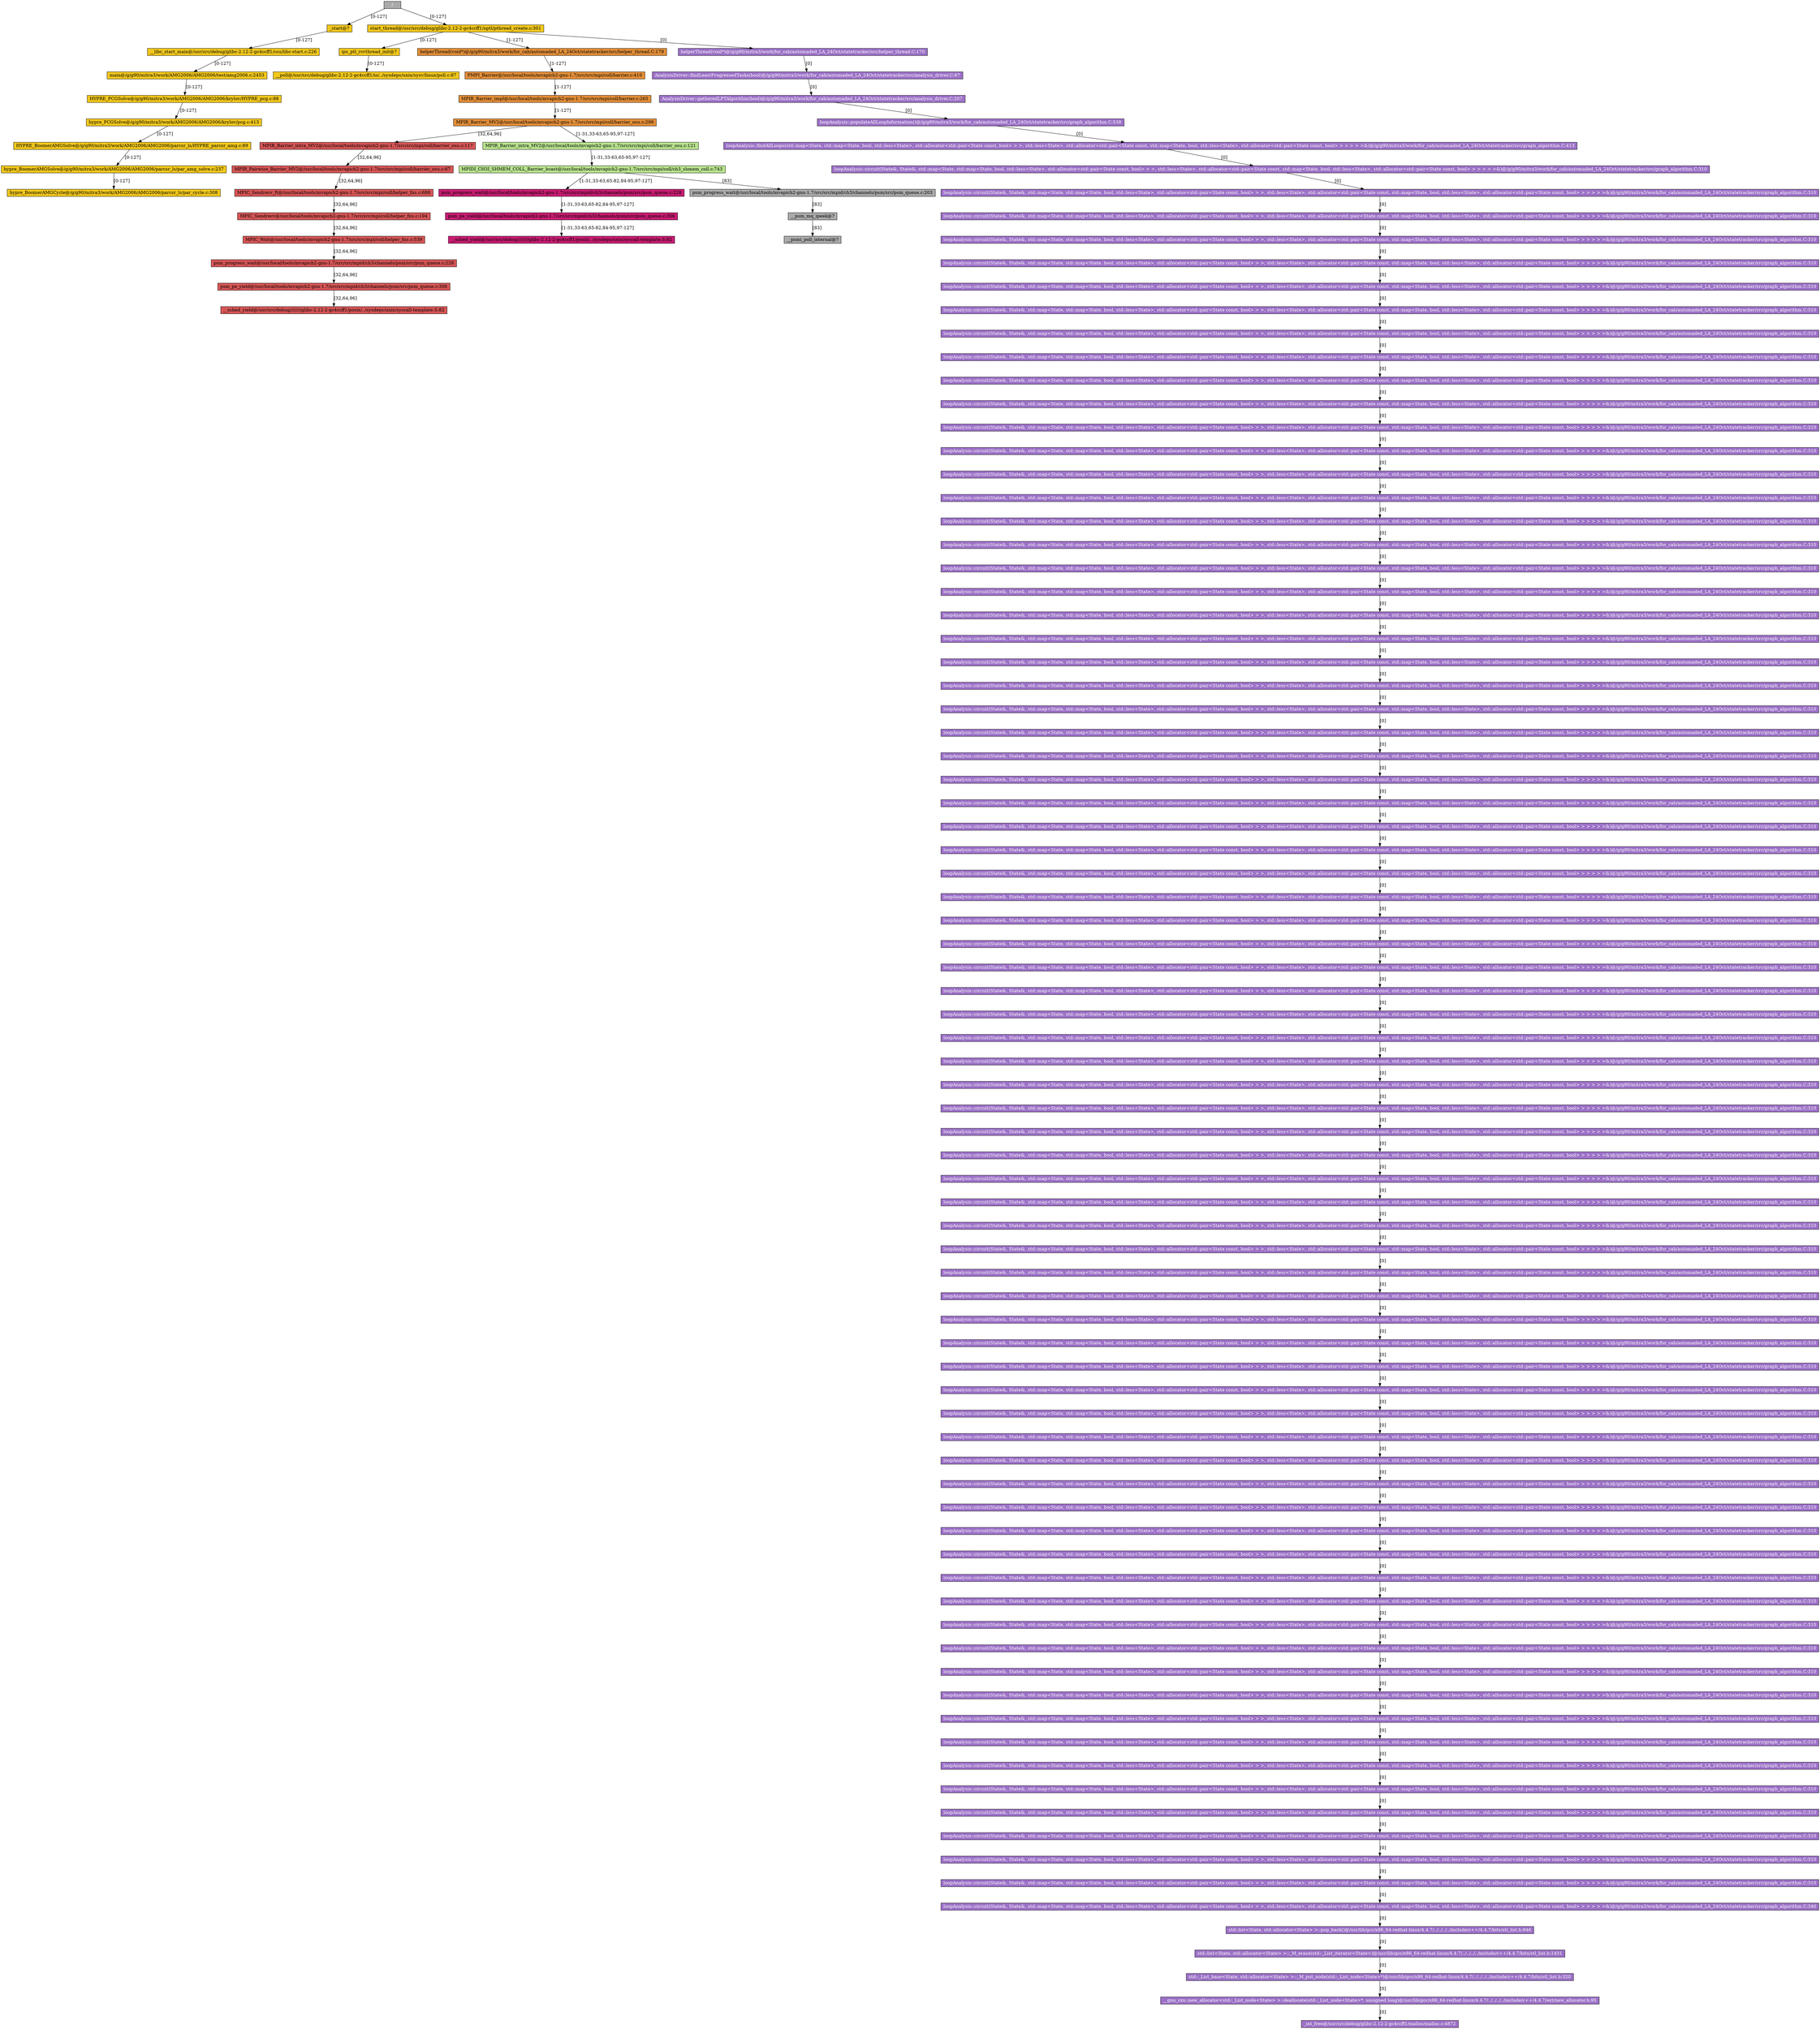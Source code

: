 digraph G {
	node [shape=record,style=filled,labeljust=c,height=0.2];
	0 [pos="0,0", label="/", fillcolor="#AAAAAA",fontcolor="#FFFFFF"];
	-2130208477 [pos="0,0", label="HYPRE_BoomerAMGSolve@/g/g90/mitra3/work/AMG2006/AMG2006/parcsr_ls/HYPRE_parcsr_amg.c:89", fillcolor="#f1c71c",fontcolor="#000000"];
	-1965302397 [pos="0,0", label="hypre_PCGSolve@/g/g90/mitra3/work/AMG2006/AMG2006/krylov/pcg.c:413", fillcolor="#f1c71c",fontcolor="#000000"];
	-1652842475 [pos="0,0", label="hypre_BoomerAMGSolve@/g/g90/mitra3/work/AMG2006/AMG2006/parcsr_ls/par_amg_solve.c:237", fillcolor="#f1c71c",fontcolor="#000000"];
	-1612586769 [pos="0,0", label="MPIR_Barrier_MV2@/usr/local/tools/mvapich2-gnu-1.7/src/src/mpi/coll/barrier_osu.c:299", fillcolor="#e38e38",fontcolor="#000000"];
	-1387966773 [pos="0,0", label="psm_pe_yield@/usr/local/tools/mvapich2-gnu-1.7/src/src/mpid/ch3/channels/psm/src/psm_queue.c:306", fillcolor="#d55555",fontcolor="#000000"];
	-1156812447 [pos="0,0", label="__poll@/usr/src/debug/glibc-2.12-2-gc4ccff1/io/../sysdeps/unix/sysv/linux/poll.c:87", fillcolor="#f1c71c",fontcolor="#000000"];
	-1142967791 [pos="0,0", label="psm_pe_yield@/usr/local/tools/mvapich2-gnu-1.7/src/src/mpid/ch3/channels/psm/src/psm_queue.c:306", fillcolor="#c71c71",fontcolor="#000000"];
	-1122554196 [pos="0,0", label="hypre_BoomerAMGCycle@/g/g90/mitra3/work/AMG2006/AMG2006/parcsr_ls/par_cycle.c:308", fillcolor="#f1c71c",fontcolor="#000000"];
	-915687466 [pos="0,0", label="MPIC_Sendrecv@/usr/local/tools/mvapich2-gnu-1.7/src/src/mpi/coll/helper_fns.c:194", fillcolor="#d55555",fontcolor="#000000"];
	-831337920 [pos="0,0", label="main@/g/g90/mitra3/work/AMG2006/AMG2006/test/amg2006.c:2453", fillcolor="#f1c71c",fontcolor="#000000"];
	-631113968 [pos="0,0", label="__sched_yield@/usr/src/debug////////glibc-2.12-2-gc4ccff1/posix/../sysdeps/unix/syscall-template.S:82", fillcolor="#c71c71",fontcolor="#000000"];
	-488561881 [pos="0,0", label="__libc_start_main@/usr/src/debug/glibc-2.12-2-gc4ccff1/csu/libc-start.c:226", fillcolor="#f1c71c",fontcolor="#000000"];
	-155612578 [pos="0,0", label="MPIR_Barrier_intra_MV2@/usr/local/tools/mvapich2-gnu-1.7/src/src/mpi/coll/barrier_osu.c:117", fillcolor="#d55555",fontcolor="#000000"];
	-155546985 [pos="0,0", label="MPIR_Barrier_intra_MV2@/usr/local/tools/mvapich2-gnu-1.7/src/src/mpi/coll/barrier_osu.c:121", fillcolor="#b8e38e",fontcolor="#000000"];
	324005713 [pos="0,0", label="HYPRE_PCGSolve@/g/g90/mitra3/work/AMG2006/AMG2006/krylov/HYPRE_pcg.c:88", fillcolor="#f1c71c",fontcolor="#000000"];
	363549059 [pos="0,0", label="ips_ptl_rcvthread_init@?", fillcolor="#f1c71c",fontcolor="#000000"];
	597060504 [pos="0,0", label="MPIR_Barrier_impl@/usr/local/tools/mvapich2-gnu-1.7/src/src/mpi/coll/barrier.c:265", fillcolor="#e38e38",fontcolor="#000000"];
	681317052 [pos="0,0", label="MPIC_Sendrecv_ft@/usr/local/tools/mvapich2-gnu-1.7/src/src/mpi/coll/helper_fns.c:688", fillcolor="#d55555",fontcolor="#000000"];
	785688497 [pos="0,0", label="PMPI_Barrier@/usr/local/tools/mvapich2-gnu-1.7/src/src/mpi/coll/barrier.c:410", fillcolor="#e38e38",fontcolor="#000000"];
	1155500409 [pos="0,0", label="psm_progress_wait@/usr/local/tools/mvapich2-gnu-1.7/src/src/mpid/ch3/channels/psm/src/psm_queue.c:228", fillcolor="#d55555",fontcolor="#000000"];
	1385856191 [pos="0,0", label="psm_progress_wait@/usr/local/tools/mvapich2-gnu-1.7/src/src/mpid/ch3/channels/psm/src/psm_queue.c:228", fillcolor="#c71c71",fontcolor="#000000"];
	1752937170 [pos="0,0", label="MPIC_Wait@/usr/local/tools/mvapich2-gnu-1.7/src/src/mpi/coll/helper_fns.c:539", fillcolor="#d55555",fontcolor="#000000"];
	1808888534 [pos="0,0", label="__sched_yield@/usr/src/debug////////glibc-2.12-2-gc4ccff1/posix/../sysdeps/unix/syscall-template.S:82", fillcolor="#d55555",fontcolor="#000000"];
	1928213826 [pos="0,0", label="_start@?", fillcolor="#f1c71c",fontcolor="#000000"];
	1963227148 [pos="0,0", label="MPIDI_CH3I_SHMEM_COLL_Barrier_bcast@/usr/local/tools/mvapich2-gnu-1.7/src/src/mpi/coll/ch3_shmem_coll.c:743", fillcolor="#b8e38e",fontcolor="#000000"];
	2026216229 [pos="0,0", label="helperThread(void*)@/g/g90/mitra3/work/for_cab/automaded_LA_24Oct/statetracker/src/helper_thread.C:179", fillcolor="#e38e38",fontcolor="#000000"];
	2037657306 [pos="0,0", label="start_thread@/usr/src/debug/glibc-2.12-2-gc4ccff1/nptl/pthread_create.c:301", fillcolor="#f1c71c",fontcolor="#000000"];
	2063387859 [pos="0,0", label="MPIR_Pairwise_Barrier_MV2@/usr/local/tools/mvapich2-gnu-1.7/src/src/mpi/coll/barrier_osu.c:67", fillcolor="#d55555",fontcolor="#000000"];
	-1447625095 [pos="0,0", label="__psm_mq_ipeek@?", fillcolor="#aaaaaa",fontcolor="#000000"];
	1385724988 [pos="0,0", label="psm_progress_wait@/usr/local/tools/mvapich2-gnu-1.7/src/src/mpid/ch3/channels/psm/src/psm_queue.c:203", fillcolor="#aaaaaa",fontcolor="#000000"];
	2066577909 [pos="0,0", label="__psmi_poll_internal@?", fillcolor="#aaaaaa",fontcolor="#000000"];
	-2139056067 [pos="0,0", label="loopAnalysis::circuit(State&, State&, std::map\<State, std::map\<State, bool, std::less\<State\>, std::allocator\<std::pair\<State const, bool\> \> \>, std::less\<State\>, std::allocator\<std::pair\<State const, std::map\<State, bool, std::less\<State\>, std::allocator\<std::pair\<State const, bool\> \> \> \> \> \>&)@/g/g90/mitra3/work/for_cab/automaded_LA_24Oct/statetracker/src/graph_algorithm.C:310", fillcolor="#9c71c7",fontcolor="#FFFFFF"];
	-2082331715 [pos="0,0", label="loopAnalysis::circuit(State&, State&, std::map\<State, std::map\<State, bool, std::less\<State\>, std::allocator\<std::pair\<State const, bool\> \> \>, std::less\<State\>, std::allocator\<std::pair\<State const, std::map\<State, bool, std::less\<State\>, std::allocator\<std::pair\<State const, bool\> \> \> \> \> \>&)@/g/g90/mitra3/work/for_cab/automaded_LA_24Oct/statetracker/src/graph_algorithm.C:310", fillcolor="#9c71c7",fontcolor="#FFFFFF"];
	-2017853891 [pos="0,0", label="loopAnalysis::circuit(State&, State&, std::map\<State, std::map\<State, bool, std::less\<State\>, std::allocator\<std::pair\<State const, bool\> \> \>, std::less\<State\>, std::allocator\<std::pair\<State const, std::map\<State, bool, std::less\<State\>, std::allocator\<std::pair\<State const, bool\> \> \> \> \> \>&)@/g/g90/mitra3/work/for_cab/automaded_LA_24Oct/statetracker/src/graph_algorithm.C:310", fillcolor="#9c71c7",fontcolor="#FFFFFF"];
	-1956166083 [pos="0,0", label="loopAnalysis::circuit(State&, State&, std::map\<State, std::map\<State, bool, std::less\<State\>, std::allocator\<std::pair\<State const, bool\> \> \>, std::less\<State\>, std::allocator\<std::pair\<State const, std::map\<State, bool, std::less\<State\>, std::allocator\<std::pair\<State const, bool\> \> \> \> \> \>&)@/g/g90/mitra3/work/for_cab/automaded_LA_24Oct/statetracker/src/graph_algorithm.C:310", fillcolor="#9c71c7",fontcolor="#FFFFFF"];
	-1955038915 [pos="0,0", label="loopAnalysis::circuit(State&, State&, std::map\<State, std::map\<State, bool, std::less\<State\>, std::allocator\<std::pair\<State const, bool\> \> \>, std::less\<State\>, std::allocator\<std::pair\<State const, std::map\<State, bool, std::less\<State\>, std::allocator\<std::pair\<State const, bool\> \> \> \> \> \>&)@/g/g90/mitra3/work/for_cab/automaded_LA_24Oct/statetracker/src/graph_algorithm.C:310", fillcolor="#9c71c7",fontcolor="#FFFFFF"];
	-1868854633 [pos="0,0", label="loopAnalysis::circuit(State&, State&, std::map\<State, std::map\<State, bool, std::less\<State\>, std::allocator\<std::pair\<State const, bool\> \> \>, std::less\<State\>, std::allocator\<std::pair\<State const, std::map\<State, bool, std::less\<State\>, std::allocator\<std::pair\<State const, bool\> \> \> \> \> \>&)@/g/g90/mitra3/work/for_cab/automaded_LA_24Oct/statetracker/src/graph_algorithm.C:310", fillcolor="#9c71c7",fontcolor="#FFFFFF"];
	-1828139753 [pos="0,0", label="loopAnalysis::circuit(State&, State&, std::map\<State, std::map\<State, bool, std::less\<State\>, std::allocator\<std::pair\<State const, bool\> \> \>, std::less\<State\>, std::allocator\<std::pair\<State const, std::map\<State, bool, std::less\<State\>, std::allocator\<std::pair\<State const, bool\> \> \> \> \> \>&)@/g/g90/mitra3/work/for_cab/automaded_LA_24Oct/statetracker/src/graph_algorithm.C:310", fillcolor="#9c71c7",fontcolor="#FFFFFF"];
	-1765619779 [pos="0,0", label="loopAnalysis::circuit(State&, State&, std::map\<State, std::map\<State, bool, std::less\<State\>, std::allocator\<std::pair\<State const, bool\> \> \>, std::less\<State\>, std::allocator\<std::pair\<State const, std::map\<State, bool, std::less\<State\>, std::allocator\<std::pair\<State const, bool\> \> \> \> \> \>&)@/g/g90/mitra3/work/for_cab/automaded_LA_24Oct/statetracker/src/graph_algorithm.C:310", fillcolor="#9c71c7",fontcolor="#FFFFFF"];
	-1614212291 [pos="0,0", label="loopAnalysis::circuit(State&, State&, std::map\<State, std::map\<State, bool, std::less\<State\>, std::allocator\<std::pair\<State const, bool\> \> \>, std::less\<State\>, std::allocator\<std::pair\<State const, std::map\<State, bool, std::less\<State\>, std::allocator\<std::pair\<State const, bool\> \> \> \> \> \>&)@/g/g90/mitra3/work/for_cab/automaded_LA_24Oct/statetracker/src/graph_algorithm.C:310", fillcolor="#9c71c7",fontcolor="#FFFFFF"];
	-1585678915 [pos="0,0", label="loopAnalysis::circuit(State&, State&, std::map\<State, std::map\<State, bool, std::less\<State\>, std::allocator\<std::pair\<State const, bool\> \> \>, std::less\<State\>, std::allocator\<std::pair\<State const, std::map\<State, bool, std::less\<State\>, std::allocator\<std::pair\<State const, bool\> \> \> \> \> \>&)@/g/g90/mitra3/work/for_cab/automaded_LA_24Oct/statetracker/src/graph_algorithm.C:310", fillcolor="#9c71c7",fontcolor="#FFFFFF"];
	-1570953027 [pos="0,0", label="loopAnalysis::circuit(State&, State&, std::map\<State, std::map\<State, bool, std::less\<State\>, std::allocator\<std::pair\<State const, bool\> \> \>, std::less\<State\>, std::allocator\<std::pair\<State const, std::map\<State, bool, std::less\<State\>, std::allocator\<std::pair\<State const, bool\> \> \> \> \> \>&)@/g/g90/mitra3/work/for_cab/automaded_LA_24Oct/statetracker/src/graph_algorithm.C:310", fillcolor="#9c71c7",fontcolor="#FFFFFF"];
	-1556589048 [pos="0,0", label="std::list\<State, std::allocator\<State\> \>::_M_erase(std::_List_iterator\<State\>)@/usr/lib/gcc/x86_64-redhat-linux/4.4.7/../../../../include/c++/4.4.7/bits/stl_list.h:1431", fillcolor="#9c71c7",fontcolor="#FFFFFF"];
	-1518058857 [pos="0,0", label="loopAnalysis::circuit(State&, State&, std::map\<State, std::map\<State, bool, std::less\<State\>, std::allocator\<std::pair\<State const, bool\> \> \>, std::less\<State\>, std::allocator\<std::pair\<State const, std::map\<State, bool, std::less\<State\>, std::allocator\<std::pair\<State const, bool\> \> \> \> \> \>&)@/g/g90/mitra3/work/for_cab/automaded_LA_24Oct/statetracker/src/graph_algorithm.C:310", fillcolor="#9c71c7",fontcolor="#FFFFFF"];
	-1429843281 [pos="0,0", label="std::_List_base\<State, std::allocator\<State\> \>::_M_put_node(std::_List_node\<State\>*)@/usr/lib/gcc/x86_64-redhat-linux/4.4.7/../../../../include/c++/4.4.7/bits/stl_list.h:320", fillcolor="#9c71c7",fontcolor="#FFFFFF"];
	-1347321923 [pos="0,0", label="loopAnalysis::circuit(State&, State&, std::map\<State, std::map\<State, bool, std::less\<State\>, std::allocator\<std::pair\<State const, bool\> \> \>, std::less\<State\>, std::allocator\<std::pair\<State const, std::map\<State, bool, std::less\<State\>, std::allocator\<std::pair\<State const, bool\> \> \> \> \> \>&)@/g/g90/mitra3/work/for_cab/automaded_LA_24Oct/statetracker/src/graph_algorithm.C:310", fillcolor="#9c71c7",fontcolor="#FFFFFF"];
	-1338085571 [pos="0,0", label="loopAnalysis::circuit(State&, State&, std::map\<State, std::map\<State, bool, std::less\<State\>, std::allocator\<std::pair\<State const, bool\> \> \>, std::less\<State\>, std::allocator\<std::pair\<State const, std::map\<State, bool, std::less\<State\>, std::allocator\<std::pair\<State const, bool\> \> \> \> \> \>&)@/g/g90/mitra3/work/for_cab/automaded_LA_24Oct/statetracker/src/graph_algorithm.C:310", fillcolor="#9c71c7",fontcolor="#FFFFFF"];
	-1263468064 [pos="0,0", label="_int_free@/usr/src/debug/glibc-2.12-2-gc4ccff1/malloc/malloc.c:4872", fillcolor="#9c71c7",fontcolor="#FFFFFF"];
	-1257804265 [pos="0,0", label="loopAnalysis::circuit(State&, State&, std::map\<State, std::map\<State, bool, std::less\<State\>, std::allocator\<std::pair\<State const, bool\> \> \>, std::less\<State\>, std::allocator\<std::pair\<State const, std::map\<State, bool, std::less\<State\>, std::allocator\<std::pair\<State const, bool\> \> \> \> \> \>&)@/g/g90/mitra3/work/for_cab/automaded_LA_24Oct/statetracker/src/graph_algorithm.C:310", fillcolor="#9c71c7",fontcolor="#FFFFFF"];
	-1254545603 [pos="0,0", label="loopAnalysis::circuit(State&, State&, std::map\<State, std::map\<State, bool, std::less\<State\>, std::allocator\<std::pair\<State const, bool\> \> \>, std::less\<State\>, std::allocator\<std::pair\<State const, std::map\<State, bool, std::less\<State\>, std::allocator\<std::pair\<State const, bool\> \> \> \> \> \>&)@/g/g90/mitra3/work/for_cab/automaded_LA_24Oct/statetracker/src/graph_algorithm.C:310", fillcolor="#9c71c7",fontcolor="#FFFFFF"];
	-1242312259 [pos="0,0", label="loopAnalysis::circuit(State&, State&, std::map\<State, std::map\<State, bool, std::less\<State\>, std::allocator\<std::pair\<State const, bool\> \> \>, std::less\<State\>, std::allocator\<std::pair\<State const, std::map\<State, bool, std::less\<State\>, std::allocator\<std::pair\<State const, bool\> \> \> \> \> \>&)@/g/g90/mitra3/work/for_cab/automaded_LA_24Oct/statetracker/src/graph_algorithm.C:310", fillcolor="#9c71c7",fontcolor="#FFFFFF"];
	-1068822761 [pos="0,0", label="loopAnalysis::circuit(State&, State&, std::map\<State, std::map\<State, bool, std::less\<State\>, std::allocator\<std::pair\<State const, bool\> \> \>, std::less\<State\>, std::allocator\<std::pair\<State const, std::map\<State, bool, std::less\<State\>, std::allocator\<std::pair\<State const, bool\> \> \> \> \> \>&)@/g/g90/mitra3/work/for_cab/automaded_LA_24Oct/statetracker/src/graph_algorithm.C:310", fillcolor="#9c71c7",fontcolor="#FFFFFF"];
	-1036369897 [pos="0,0", label="loopAnalysis::circuit(State&, State&, std::map\<State, std::map\<State, bool, std::less\<State\>, std::allocator\<std::pair\<State const, bool\> \> \>, std::less\<State\>, std::allocator\<std::pair\<State const, std::map\<State, bool, std::less\<State\>, std::allocator\<std::pair\<State const, bool\> \> \> \> \> \>&)@/g/g90/mitra3/work/for_cab/automaded_LA_24Oct/statetracker/src/graph_algorithm.C:310", fillcolor="#9c71c7",fontcolor="#FFFFFF"];
	-1017104451 [pos="0,0", label="loopAnalysis::circuit(State&, State&, std::map\<State, std::map\<State, bool, std::less\<State\>, std::allocator\<std::pair\<State const, bool\> \> \>, std::less\<State\>, std::allocator\<std::pair\<State const, std::map\<State, bool, std::less\<State\>, std::allocator\<std::pair\<State const, bool\> \> \> \> \> \>&)@/g/g90/mitra3/work/for_cab/automaded_LA_24Oct/statetracker/src/graph_algorithm.C:310", fillcolor="#9c71c7",fontcolor="#FFFFFF"];
	-944292803 [pos="0,0", label="loopAnalysis::circuit(State&, State&, std::map\<State, std::map\<State, bool, std::less\<State\>, std::allocator\<std::pair\<State const, bool\> \> \>, std::less\<State\>, std::allocator\<std::pair\<State const, std::map\<State, bool, std::less\<State\>, std::allocator\<std::pair\<State const, bool\> \> \> \> \> \>&)@/g/g90/mitra3/work/for_cab/automaded_LA_24Oct/statetracker/src/graph_algorithm.C:310", fillcolor="#9c71c7",fontcolor="#FFFFFF"];
	-860310761 [pos="0,0", label="loopAnalysis::circuit(State&, State&, std::map\<State, std::map\<State, bool, std::less\<State\>, std::allocator\<std::pair\<State const, bool\> \> \>, std::less\<State\>, std::allocator\<std::pair\<State const, std::map\<State, bool, std::less\<State\>, std::allocator\<std::pair\<State const, bool\> \> \> \> \> \>&)@/g/g90/mitra3/work/for_cab/automaded_LA_24Oct/statetracker/src/graph_algorithm.C:310", fillcolor="#9c71c7",fontcolor="#FFFFFF"];
	-824723305 [pos="0,0", label="loopAnalysis::circuit(State&, State&, std::map\<State, std::map\<State, bool, std::less\<State\>, std::allocator\<std::pair\<State const, bool\> \> \>, std::less\<State\>, std::allocator\<std::pair\<State const, std::map\<State, bool, std::less\<State\>, std::allocator\<std::pair\<State const, bool\> \> \> \> \> \>&)@/g/g90/mitra3/work/for_cab/automaded_LA_24Oct/statetracker/src/graph_algorithm.C:310", fillcolor="#9c71c7",fontcolor="#FFFFFF"];
	-686422121 [pos="0,0", label="loopAnalysis::circuit(State&, State&, std::map\<State, std::map\<State, bool, std::less\<State\>, std::allocator\<std::pair\<State const, bool\> \> \>, std::less\<State\>, std::allocator\<std::pair\<State const, std::map\<State, bool, std::less\<State\>, std::allocator\<std::pair\<State const, bool\> \> \> \> \> \>&)@/g/g90/mitra3/work/for_cab/automaded_LA_24Oct/statetracker/src/graph_algorithm.C:310", fillcolor="#9c71c7",fontcolor="#FFFFFF"];
	-659939651 [pos="0,0", label="loopAnalysis::circuit(State&, State&, std::map\<State, std::map\<State, bool, std::less\<State\>, std::allocator\<std::pair\<State const, bool\> \> \>, std::less\<State\>, std::allocator\<std::pair\<State const, std::map\<State, bool, std::less\<State\>, std::allocator\<std::pair\<State const, bool\> \> \> \> \> \>&)@/g/g90/mitra3/work/for_cab/automaded_LA_24Oct/statetracker/src/graph_algorithm.C:310", fillcolor="#9c71c7",fontcolor="#FFFFFF"];
	-634332227 [pos="0,0", label="loopAnalysis::circuit(State&, State&, std::map\<State, std::map\<State, bool, std::less\<State\>, std::allocator\<std::pair\<State const, bool\> \> \>, std::less\<State\>, std::allocator\<std::pair\<State const, std::map\<State, bool, std::less\<State\>, std::allocator\<std::pair\<State const, bool\> \> \> \> \> \>&)@/g/g90/mitra3/work/for_cab/automaded_LA_24Oct/statetracker/src/graph_algorithm.C:310", fillcolor="#9c71c7",fontcolor="#FFFFFF"];
	-615571049 [pos="0,0", label="loopAnalysis::circuit(State&, State&, std::map\<State, std::map\<State, bool, std::less\<State\>, std::allocator\<std::pair\<State const, bool\> \> \>, std::less\<State\>, std::allocator\<std::pair\<State const, std::map\<State, bool, std::less\<State\>, std::allocator\<std::pair\<State const, bool\> \> \> \> \> \>&)@/g/g90/mitra3/work/for_cab/automaded_LA_24Oct/statetracker/src/graph_algorithm.C:310", fillcolor="#9c71c7",fontcolor="#FFFFFF"];
	-515107689 [pos="0,0", label="loopAnalysis::circuit(State&, State&, std::map\<State, std::map\<State, bool, std::less\<State\>, std::allocator\<std::pair\<State const, bool\> \> \>, std::less\<State\>, std::allocator\<std::pair\<State const, std::map\<State, bool, std::less\<State\>, std::allocator\<std::pair\<State const, bool\> \> \> \> \> \>&)@/g/g90/mitra3/work/for_cab/automaded_LA_24Oct/statetracker/src/graph_algorithm.C:310", fillcolor="#9c71c7",fontcolor="#FFFFFF"];
	-384094787 [pos="0,0", label="loopAnalysis::circuit(State&, State&, std::map\<State, std::map\<State, bool, std::less\<State\>, std::allocator\<std::pair\<State const, bool\> \> \>, std::less\<State\>, std::allocator\<std::pair\<State const, std::map\<State, bool, std::less\<State\>, std::allocator\<std::pair\<State const, bool\> \> \> \> \> \>&)@/g/g90/mitra3/work/for_cab/automaded_LA_24Oct/statetracker/src/graph_algorithm.C:310", fillcolor="#9c71c7",fontcolor="#FFFFFF"];
	-340452931 [pos="0,0", label="loopAnalysis::circuit(State&, State&, std::map\<State, std::map\<State, bool, std::less\<State\>, std::allocator\<std::pair\<State const, bool\> \> \>, std::less\<State\>, std::allocator\<std::pair\<State const, std::map\<State, bool, std::less\<State\>, std::allocator\<std::pair\<State const, bool\> \> \> \> \> \>&)@/g/g90/mitra3/work/for_cab/automaded_LA_24Oct/statetracker/src/graph_algorithm.C:310", fillcolor="#9c71c7",fontcolor="#FFFFFF"];
	-325327849 [pos="0,0", label="loopAnalysis::circuit(State&, State&, std::map\<State, std::map\<State, bool, std::less\<State\>, std::allocator\<std::pair\<State const, bool\> \> \>, std::less\<State\>, std::allocator\<std::pair\<State const, std::map\<State, bool, std::less\<State\>, std::allocator\<std::pair\<State const, bool\> \> \> \> \> \>&)@/g/g90/mitra3/work/for_cab/automaded_LA_24Oct/statetracker/src/graph_algorithm.C:310", fillcolor="#9c71c7",fontcolor="#FFFFFF"];
	-318979937 [pos="0,0", label="AnalysisDriver::findLeastProgressedTasks(bool)@/g/g90/mitra3/work/for_cab/automaded_LA_24Oct/statetracker/src/analysis_driver.C:67", fillcolor="#9c71c7",fontcolor="#FFFFFF"];
	-267360963 [pos="0,0", label="loopAnalysis::circuit(State&, State&, std::map\<State, std::map\<State, bool, std::less\<State\>, std::allocator\<std::pair\<State const, bool\> \> \>, std::less\<State\>, std::allocator\<std::pair\<State const, std::map\<State, bool, std::less\<State\>, std::allocator\<std::pair\<State const, bool\> \> \> \> \> \>&)@/g/g90/mitra3/work/for_cab/automaded_LA_24Oct/statetracker/src/graph_algorithm.C:310", fillcolor="#9c71c7",fontcolor="#FFFFFF"];
	-214924099 [pos="0,0", label="loopAnalysis::circuit(State&, State&, std::map\<State, std::map\<State, bool, std::less\<State\>, std::allocator\<std::pair\<State const, bool\> \> \>, std::less\<State\>, std::allocator\<std::pair\<State const, std::map\<State, bool, std::less\<State\>, std::allocator\<std::pair\<State const, bool\> \> \> \> \> \>&)@/g/g90/mitra3/work/for_cab/automaded_LA_24Oct/statetracker/src/graph_algorithm.C:310", fillcolor="#9c71c7",fontcolor="#FFFFFF"];
	-84768323 [pos="0,0", label="loopAnalysis::circuit(State&, State&, std::map\<State, std::map\<State, bool, std::less\<State\>, std::allocator\<std::pair\<State const, bool\> \> \>, std::less\<State\>, std::allocator\<std::pair\<State const, std::map\<State, bool, std::less\<State\>, std::allocator\<std::pair\<State const, bool\> \> \> \> \> \>&)@/g/g90/mitra3/work/for_cab/automaded_LA_24Oct/statetracker/src/graph_algorithm.C:310", fillcolor="#9c71c7",fontcolor="#FFFFFF"];
	-68116841 [pos="0,0", label="loopAnalysis::circuit(State&, State&, std::map\<State, std::map\<State, bool, std::less\<State\>, std::allocator\<std::pair\<State const, bool\> \> \>, std::less\<State\>, std::allocator\<std::pair\<State const, std::map\<State, bool, std::less\<State\>, std::allocator\<std::pair\<State const, bool\> \> \> \> \> \>&)@/g/g90/mitra3/work/for_cab/automaded_LA_24Oct/statetracker/src/graph_algorithm.C:310", fillcolor="#9c71c7",fontcolor="#FFFFFF"];
	-54455785 [pos="0,0", label="loopAnalysis::circuit(State&, State&, std::map\<State, std::map\<State, bool, std::less\<State\>, std::allocator\<std::pair\<State const, bool\> \> \>, std::less\<State\>, std::allocator\<std::pair\<State const, std::map\<State, bool, std::less\<State\>, std::allocator\<std::pair\<State const, bool\> \> \> \> \> \>&)@/g/g90/mitra3/work/for_cab/automaded_LA_24Oct/statetracker/src/graph_algorithm.C:310", fillcolor="#9c71c7",fontcolor="#FFFFFF"];
	-12659980 [pos="0,0", label="__gnu_cxx::new_allocator\<std::_List_node\<State\> \>::deallocate(std::_List_node\<State\>*, unsigned long)@/usr/lib/gcc/x86_64-redhat-linux/4.4.7/../../../../include/c++/4.4.7/ext/new_allocator.h:95", fillcolor="#9c71c7",fontcolor="#FFFFFF"];
	-396227 [pos="0,0", label="loopAnalysis::circuit(State&, State&, std::map\<State, std::map\<State, bool, std::less\<State\>, std::allocator\<std::pair\<State const, bool\> \> \>, std::less\<State\>, std::allocator\<std::pair\<State const, std::map\<State, bool, std::less\<State\>, std::allocator\<std::pair\<State const, bool\> \> \> \> \> \>&)@/g/g90/mitra3/work/for_cab/automaded_LA_24Oct/statetracker/src/graph_algorithm.C:310", fillcolor="#9c71c7",fontcolor="#FFFFFF"];
	16457021 [pos="0,0", label="loopAnalysis::circuit(State&, State&, std::map\<State, std::map\<State, bool, std::less\<State\>, std::allocator\<std::pair\<State const, bool\> \> \>, std::less\<State\>, std::allocator\<std::pair\<State const, std::map\<State, bool, std::less\<State\>, std::allocator\<std::pair\<State const, bool\> \> \> \> \> \>&)@/g/g90/mitra3/work/for_cab/automaded_LA_24Oct/statetracker/src/graph_algorithm.C:310", fillcolor="#9c71c7",fontcolor="#FFFFFF"];
	43895319 [pos="0,0", label="loopAnalysis::circuit(State&, State&, std::map\<State, std::map\<State, bool, std::less\<State\>, std::allocator\<std::pair\<State const, bool\> \> \>, std::less\<State\>, std::allocator\<std::pair\<State const, std::map\<State, bool, std::less\<State\>, std::allocator\<std::pair\<State const, bool\> \> \> \> \> \>&)@/g/g90/mitra3/work/for_cab/automaded_LA_24Oct/statetracker/src/graph_algorithm.C:310", fillcolor="#9c71c7",fontcolor="#FFFFFF"];
	102977597 [pos="0,0", label="loopAnalysis::circuit(State&, State&, std::map\<State, std::map\<State, bool, std::less\<State\>, std::allocator\<std::pair\<State const, bool\> \> \>, std::less\<State\>, std::allocator\<std::pair\<State const, std::map\<State, bool, std::less\<State\>, std::allocator\<std::pair\<State const, bool\> \> \> \> \> \>&)@/g/g90/mitra3/work/for_cab/automaded_LA_24Oct/statetracker/src/graph_algorithm.C:310", fillcolor="#9c71c7",fontcolor="#FFFFFF"];
	206407703 [pos="0,0", label="loopAnalysis::circuit(State&, State&, std::map\<State, std::map\<State, bool, std::less\<State\>, std::allocator\<std::pair\<State const, bool\> \> \>, std::less\<State\>, std::allocator\<std::pair\<State const, std::map\<State, bool, std::less\<State\>, std::allocator\<std::pair\<State const, bool\> \> \> \> \> \>&)@/g/g90/mitra3/work/for_cab/automaded_LA_24Oct/statetracker/src/graph_algorithm.C:310", fillcolor="#9c71c7",fontcolor="#FFFFFF"];
	219951805 [pos="0,0", label="loopAnalysis::circuit(State&, State&, std::map\<State, std::map\<State, bool, std::less\<State\>, std::allocator\<std::pair\<State const, bool\> \> \>, std::less\<State\>, std::allocator\<std::pair\<State const, std::map\<State, bool, std::less\<State\>, std::allocator\<std::pair\<State const, bool\> \> \> \> \> \>&)@/g/g90/mitra3/work/for_cab/automaded_LA_24Oct/statetracker/src/graph_algorithm.C:310", fillcolor="#9c71c7",fontcolor="#FFFFFF"];
	221102397 [pos="0,0", label="loopAnalysis::circuit(State&, State&, std::map\<State, std::map\<State, bool, std::less\<State\>, std::allocator\<std::pair\<State const, bool\> \> \>, std::less\<State\>, std::allocator\<std::pair\<State const, std::map\<State, bool, std::less\<State\>, std::allocator\<std::pair\<State const, bool\> \> \> \> \> \>&)@/g/g90/mitra3/work/for_cab/automaded_LA_24Oct/statetracker/src/graph_algorithm.C:310", fillcolor="#9c71c7",fontcolor="#FFFFFF"];
	290662679 [pos="0,0", label="loopAnalysis::circuit(State&, State&, std::map\<State, std::map\<State, bool, std::less\<State\>, std::allocator\<std::pair\<State const, bool\> \> \>, std::less\<State\>, std::allocator\<std::pair\<State const, std::map\<State, bool, std::less\<State\>, std::allocator\<std::pair\<State const, bool\> \> \> \> \> \>&)@/g/g90/mitra3/work/for_cab/automaded_LA_24Oct/statetracker/src/graph_algorithm.C:310", fillcolor="#9c71c7",fontcolor="#FFFFFF"];
	313778365 [pos="0,0", label="loopAnalysis::circuit(State&, State&, std::map\<State, std::map\<State, bool, std::less\<State\>, std::allocator\<std::pair\<State const, bool\> \> \>, std::less\<State\>, std::allocator\<std::pair\<State const, std::map\<State, bool, std::less\<State\>, std::allocator\<std::pair\<State const, bool\> \> \> \> \> \>&)@/g/g90/mitra3/work/for_cab/automaded_LA_24Oct/statetracker/src/graph_algorithm.C:310", fillcolor="#9c71c7",fontcolor="#FFFFFF"];
	432715287 [pos="0,0", label="loopAnalysis::circuit(State&, State&, std::map\<State, std::map\<State, bool, std::less\<State\>, std::allocator\<std::pair\<State const, bool\> \> \>, std::less\<State\>, std::allocator\<std::pair\<State const, std::map\<State, bool, std::less\<State\>, std::allocator\<std::pair\<State const, bool\> \> \> \> \> \>&)@/g/g90/mitra3/work/for_cab/automaded_LA_24Oct/statetracker/src/graph_algorithm.C:310", fillcolor="#9c71c7",fontcolor="#FFFFFF"];
	435864146 [pos="0,0", label="std::list\<State, std::allocator\<State\> \>::pop_back()@/usr/lib/gcc/x86_64-redhat-linux/4.4.7/../../../../include/c++/4.4.7/bits/stl_list.h:946", fillcolor="#9c71c7",fontcolor="#FFFFFF"];
	437350868 [pos="0,0", label="loopAnalysis::circuit(State&, State&, std::map\<State, std::map\<State, bool, std::less\<State\>, std::allocator\<std::pair\<State const, bool\> \> \>, std::less\<State\>, std::allocator\<std::pair\<State const, std::map\<State, bool, std::less\<State\>, std::allocator\<std::pair\<State const, bool\> \> \> \> \> \>&)@/g/g90/mitra3/work/for_cab/automaded_LA_24Oct/statetracker/src/graph_algorithm.C:340", fillcolor="#9c71c7",fontcolor="#FFFFFF"];
	439701399 [pos="0,0", label="loopAnalysis::circuit(State&, State&, std::map\<State, std::map\<State, bool, std::less\<State\>, std::allocator\<std::pair\<State const, bool\> \> \>, std::less\<State\>, std::allocator\<std::pair\<State const, std::map\<State, bool, std::less\<State\>, std::allocator\<std::pair\<State const, bool\> \> \> \> \> \>&)@/g/g90/mitra3/work/for_cab/automaded_LA_24Oct/statetracker/src/graph_algorithm.C:310", fillcolor="#9c71c7",fontcolor="#FFFFFF"];
	500687127 [pos="0,0", label="loopAnalysis::circuit(State&, State&, std::map\<State, std::map\<State, bool, std::less\<State\>, std::allocator\<std::pair\<State const, bool\> \> \>, std::less\<State\>, std::allocator\<std::pair\<State const, std::map\<State, bool, std::less\<State\>, std::allocator\<std::pair\<State const, bool\> \> \> \> \> \>&)@/g/g90/mitra3/work/for_cab/automaded_LA_24Oct/statetracker/src/graph_algorithm.C:310", fillcolor="#9c71c7",fontcolor="#FFFFFF"];
	701795901 [pos="0,0", label="loopAnalysis::findAllLoops(std::map\<State, std::map\<State, bool, std::less\<State\>, std::allocator\<std::pair\<State const, bool\> \> \>, std::less\<State\>, std::allocator\<std::pair\<State const, std::map\<State, bool, std::less\<State\>, std::allocator\<std::pair\<State const, bool\> \> \> \> \> \>&)@/g/g90/mitra3/work/for_cab/automaded_LA_24Oct/statetracker/src/graph_algorithm.C:413", fillcolor="#9c71c7",fontcolor="#FFFFFF"];
	799865495 [pos="0,0", label="loopAnalysis::circuit(State&, State&, std::map\<State, std::map\<State, bool, std::less\<State\>, std::allocator\<std::pair\<State const, bool\> \> \>, std::less\<State\>, std::allocator\<std::pair\<State const, std::map\<State, bool, std::less\<State\>, std::allocator\<std::pair\<State const, bool\> \> \> \> \> \>&)@/g/g90/mitra3/work/for_cab/automaded_LA_24Oct/statetracker/src/graph_algorithm.C:310", fillcolor="#9c71c7",fontcolor="#FFFFFF"];
	823160983 [pos="0,0", label="loopAnalysis::circuit(State&, State&, std::map\<State, std::map\<State, bool, std::less\<State\>, std::allocator\<std::pair\<State const, bool\> \> \>, std::less\<State\>, std::allocator\<std::pair\<State const, std::map\<State, bool, std::less\<State\>, std::allocator\<std::pair\<State const, bool\> \> \> \> \> \>&)@/g/g90/mitra3/work/for_cab/automaded_LA_24Oct/statetracker/src/graph_algorithm.C:310", fillcolor="#9c71c7",fontcolor="#FFFFFF"];
	964584343 [pos="0,0", label="loopAnalysis::circuit(State&, State&, std::map\<State, std::map\<State, bool, std::less\<State\>, std::allocator\<std::pair\<State const, bool\> \> \>, std::less\<State\>, std::allocator\<std::pair\<State const, std::map\<State, bool, std::less\<State\>, std::allocator\<std::pair\<State const, bool\> \> \> \> \> \>&)@/g/g90/mitra3/work/for_cab/automaded_LA_24Oct/statetracker/src/graph_algorithm.C:310", fillcolor="#9c71c7",fontcolor="#FFFFFF"];
	968055959 [pos="0,0", label="loopAnalysis::circuit(State&, State&, std::map\<State, std::map\<State, bool, std::less\<State\>, std::allocator\<std::pair\<State const, bool\> \> \>, std::less\<State\>, std::allocator\<std::pair\<State const, std::map\<State, bool, std::less\<State\>, std::allocator\<std::pair\<State const, bool\> \> \> \> \> \>&)@/g/g90/mitra3/work/for_cab/automaded_LA_24Oct/statetracker/src/graph_algorithm.C:310", fillcolor="#9c71c7",fontcolor="#FFFFFF"];
	1047942935 [pos="0,0", label="loopAnalysis::circuit(State&, State&, std::map\<State, std::map\<State, bool, std::less\<State\>, std::allocator\<std::pair\<State const, bool\> \> \>, std::less\<State\>, std::allocator\<std::pair\<State const, std::map\<State, bool, std::less\<State\>, std::allocator\<std::pair\<State const, bool\> \> \> \> \> \>&)@/g/g90/mitra3/work/for_cab/automaded_LA_24Oct/statetracker/src/graph_algorithm.C:310", fillcolor="#9c71c7",fontcolor="#FFFFFF"];
	1069347735 [pos="0,0", label="loopAnalysis::circuit(State&, State&, std::map\<State, std::map\<State, bool, std::less\<State\>, std::allocator\<std::pair\<State const, bool\> \> \>, std::less\<State\>, std::allocator\<std::pair\<State const, std::map\<State, bool, std::less\<State\>, std::allocator\<std::pair\<State const, bool\> \> \> \> \> \>&)@/g/g90/mitra3/work/for_cab/automaded_LA_24Oct/statetracker/src/graph_algorithm.C:310", fillcolor="#9c71c7",fontcolor="#FFFFFF"];
	1145166613 [pos="0,0", label="loopAnalysis::populateAllLoopInformation()@/g/g90/mitra3/work/for_cab/automaded_LA_24Oct/statetracker/src/graph_algorithm.C:538", fillcolor="#9c71c7",fontcolor="#FFFFFF"];
	1290852029 [pos="0,0", label="loopAnalysis::circuit(State&, State&, std::map\<State, std::map\<State, bool, std::less\<State\>, std::allocator\<std::pair\<State const, bool\> \> \>, std::less\<State\>, std::allocator\<std::pair\<State const, std::map\<State, bool, std::less\<State\>, std::allocator\<std::pair\<State const, bool\> \> \> \> \> \>&)@/g/g90/mitra3/work/for_cab/automaded_LA_24Oct/statetracker/src/graph_algorithm.C:310", fillcolor="#9c71c7",fontcolor="#FFFFFF"];
	1294507031 [pos="0,0", label="loopAnalysis::circuit(State&, State&, std::map\<State, std::map\<State, bool, std::less\<State\>, std::allocator\<std::pair\<State const, bool\> \> \>, std::less\<State\>, std::allocator\<std::pair\<State const, std::map\<State, bool, std::less\<State\>, std::allocator\<std::pair\<State const, bool\> \> \> \> \> \>&)@/g/g90/mitra3/work/for_cab/automaded_LA_24Oct/statetracker/src/graph_algorithm.C:310", fillcolor="#9c71c7",fontcolor="#FFFFFF"];
	1298593815 [pos="0,0", label="loopAnalysis::circuit(State&, State&, std::map\<State, std::map\<State, bool, std::less\<State\>, std::allocator\<std::pair\<State const, bool\> \> \>, std::less\<State\>, std::allocator\<std::pair\<State const, std::map\<State, bool, std::less\<State\>, std::allocator\<std::pair\<State const, bool\> \> \> \> \> \>&)@/g/g90/mitra3/work/for_cab/automaded_LA_24Oct/statetracker/src/graph_algorithm.C:310", fillcolor="#9c71c7",fontcolor="#FFFFFF"];
	1319122327 [pos="0,0", label="loopAnalysis::circuit(State&, State&, std::map\<State, std::map\<State, bool, std::less\<State\>, std::allocator\<std::pair\<State const, bool\> \> \>, std::less\<State\>, std::allocator\<std::pair\<State const, std::map\<State, bool, std::less\<State\>, std::allocator\<std::pair\<State const, bool\> \> \> \> \> \>&)@/g/g90/mitra3/work/for_cab/automaded_LA_24Oct/statetracker/src/graph_algorithm.C:310", fillcolor="#9c71c7",fontcolor="#FFFFFF"];
	1373740823 [pos="0,0", label="loopAnalysis::circuit(State&, State&, std::map\<State, std::map\<State, bool, std::less\<State\>, std::allocator\<std::pair\<State const, bool\> \> \>, std::less\<State\>, std::allocator\<std::pair\<State const, std::map\<State, bool, std::less\<State\>, std::allocator\<std::pair\<State const, bool\> \> \> \> \> \>&)@/g/g90/mitra3/work/for_cab/automaded_LA_24Oct/statetracker/src/graph_algorithm.C:310", fillcolor="#9c71c7",fontcolor="#FFFFFF"];
	1392290877 [pos="0,0", label="loopAnalysis::circuit(State&, State&, std::map\<State, std::map\<State, bool, std::less\<State\>, std::allocator\<std::pair\<State const, bool\> \> \>, std::less\<State\>, std::allocator\<std::pair\<State const, std::map\<State, bool, std::less\<State\>, std::allocator\<std::pair\<State const, bool\> \> \> \> \> \>&)@/g/g90/mitra3/work/for_cab/automaded_LA_24Oct/statetracker/src/graph_algorithm.C:310", fillcolor="#9c71c7",fontcolor="#FFFFFF"];
	1424852247 [pos="0,0", label="loopAnalysis::circuit(State&, State&, std::map\<State, std::map\<State, bool, std::less\<State\>, std::allocator\<std::pair\<State const, bool\> \> \>, std::less\<State\>, std::allocator\<std::pair\<State const, std::map\<State, bool, std::less\<State\>, std::allocator\<std::pair\<State const, bool\> \> \> \> \> \>&)@/g/g90/mitra3/work/for_cab/automaded_LA_24Oct/statetracker/src/graph_algorithm.C:310", fillcolor="#9c71c7",fontcolor="#FFFFFF"];
	1434712855 [pos="0,0", label="loopAnalysis::circuit(State&, State&, std::map\<State, std::map\<State, bool, std::less\<State\>, std::allocator\<std::pair\<State const, bool\> \> \>, std::less\<State\>, std::allocator\<std::pair\<State const, std::map\<State, bool, std::less\<State\>, std::allocator\<std::pair\<State const, bool\> \> \> \> \> \>&)@/g/g90/mitra3/work/for_cab/automaded_LA_24Oct/statetracker/src/graph_algorithm.C:310", fillcolor="#9c71c7",fontcolor="#FFFFFF"];
	1446552125 [pos="0,0", label="loopAnalysis::circuit(State&, State&, std::map\<State, std::map\<State, bool, std::less\<State\>, std::allocator\<std::pair\<State const, bool\> \> \>, std::less\<State\>, std::allocator\<std::pair\<State const, std::map\<State, bool, std::less\<State\>, std::allocator\<std::pair\<State const, bool\> \> \> \> \> \>&)@/g/g90/mitra3/work/for_cab/automaded_LA_24Oct/statetracker/src/graph_algorithm.C:310", fillcolor="#9c71c7",fontcolor="#FFFFFF"];
	1524619671 [pos="0,0", label="loopAnalysis::circuit(State&, State&, std::map\<State, std::map\<State, bool, std::less\<State\>, std::allocator\<std::pair\<State const, bool\> \> \>, std::less\<State\>, std::allocator\<std::pair\<State const, std::map\<State, bool, std::less\<State\>, std::allocator\<std::pair\<State const, bool\> \> \> \> \> \>&)@/g/g90/mitra3/work/for_cab/automaded_LA_24Oct/statetracker/src/graph_algorithm.C:310", fillcolor="#9c71c7",fontcolor="#FFFFFF"];
	1614400701 [pos="0,0", label="loopAnalysis::circuit(State&, State&, std::map\<State, std::map\<State, bool, std::less\<State\>, std::allocator\<std::pair\<State const, bool\> \> \>, std::less\<State\>, std::allocator\<std::pair\<State const, std::map\<State, bool, std::less\<State\>, std::allocator\<std::pair\<State const, bool\> \> \> \> \> \>&)@/g/g90/mitra3/work/for_cab/automaded_LA_24Oct/statetracker/src/graph_algorithm.C:310", fillcolor="#9c71c7",fontcolor="#FFFFFF"];
	1644014487 [pos="0,0", label="loopAnalysis::circuit(State&, State&, std::map\<State, std::map\<State, bool, std::less\<State\>, std::allocator\<std::pair\<State const, bool\> \> \>, std::less\<State\>, std::allocator\<std::pair\<State const, std::map\<State, bool, std::less\<State\>, std::allocator\<std::pair\<State const, bool\> \> \> \> \> \>&)@/g/g90/mitra3/work/for_cab/automaded_LA_24Oct/statetracker/src/graph_algorithm.C:310", fillcolor="#9c71c7",fontcolor="#FFFFFF"];
	1732635197 [pos="0,0", label="loopAnalysis::circuit(State&, State&, std::map\<State, std::map\<State, bool, std::less\<State\>, std::allocator\<std::pair\<State const, bool\> \> \>, std::less\<State\>, std::allocator\<std::pair\<State const, std::map\<State, bool, std::less\<State\>, std::allocator\<std::pair\<State const, bool\> \> \> \> \> \>&)@/g/g90/mitra3/work/for_cab/automaded_LA_24Oct/statetracker/src/graph_algorithm.C:310", fillcolor="#9c71c7",fontcolor="#FFFFFF"];
	1818748567 [pos="0,0", label="loopAnalysis::circuit(State&, State&, std::map\<State, std::map\<State, bool, std::less\<State\>, std::allocator\<std::pair\<State const, bool\> \> \>, std::less\<State\>, std::allocator\<std::pair\<State const, std::map\<State, bool, std::less\<State\>, std::allocator\<std::pair\<State const, bool\> \> \> \> \> \>&)@/g/g90/mitra3/work/for_cab/automaded_LA_24Oct/statetracker/src/graph_algorithm.C:310", fillcolor="#9c71c7",fontcolor="#FFFFFF"];
	1822807357 [pos="0,0", label="loopAnalysis::circuit(State&, State&, std::map\<State, std::map\<State, bool, std::less\<State\>, std::allocator\<std::pair\<State const, bool\> \> \>, std::less\<State\>, std::allocator\<std::pair\<State const, std::map\<State, bool, std::less\<State\>, std::allocator\<std::pair\<State const, bool\> \> \> \> \> \>&)@/g/g90/mitra3/work/for_cab/automaded_LA_24Oct/statetracker/src/graph_algorithm.C:310", fillcolor="#9c71c7",fontcolor="#FFFFFF"];
	1824944317 [pos="0,0", label="loopAnalysis::circuit(State&, State&, std::map\<State, std::map\<State, bool, std::less\<State\>, std::allocator\<std::pair\<State const, bool\> \> \>, std::less\<State\>, std::allocator\<std::pair\<State const, std::map\<State, bool, std::less\<State\>, std::allocator\<std::pair\<State const, bool\> \> \> \> \> \>&)@/g/g90/mitra3/work/for_cab/automaded_LA_24Oct/statetracker/src/graph_algorithm.C:310", fillcolor="#9c71c7",fontcolor="#FFFFFF"];
	1953463703 [pos="0,0", label="loopAnalysis::circuit(State&, State&, std::map\<State, std::map\<State, bool, std::less\<State\>, std::allocator\<std::pair\<State const, bool\> \> \>, std::less\<State\>, std::allocator\<std::pair\<State const, std::map\<State, bool, std::less\<State\>, std::allocator\<std::pair\<State const, bool\> \> \> \> \> \>&)@/g/g90/mitra3/work/for_cab/automaded_LA_24Oct/statetracker/src/graph_algorithm.C:310", fillcolor="#9c71c7",fontcolor="#FFFFFF"];
	2003028797 [pos="0,0", label="loopAnalysis::circuit(State&, State&, std::map\<State, std::map\<State, bool, std::less\<State\>, std::allocator\<std::pair\<State const, bool\> \> \>, std::less\<State\>, std::allocator\<std::pair\<State const, std::map\<State, bool, std::less\<State\>, std::allocator\<std::pair\<State const, bool\> \> \> \> \> \>&)@/g/g90/mitra3/work/for_cab/automaded_LA_24Oct/statetracker/src/graph_algorithm.C:310", fillcolor="#9c71c7",fontcolor="#FFFFFF"];
	2026216220 [pos="0,0", label="helperThread(void*)@/g/g90/mitra3/work/for_cab/automaded_LA_24Oct/statetracker/src/helper_thread.C:170", fillcolor="#9c71c7",fontcolor="#FFFFFF"];
	2031938289 [pos="0,0", label="AnalysisDriver::gatheredLPTAlgorithm(bool)@/g/g90/mitra3/work/for_cab/automaded_LA_24Oct/statetracker/src/analysis_driver.C:207", fillcolor="#9c71c7",fontcolor="#FFFFFF"];
	2071296701 [pos="0,0", label="loopAnalysis::circuit(State&, State&, std::map\<State, std::map\<State, bool, std::less\<State\>, std::allocator\<std::pair\<State const, bool\> \> \>, std::less\<State\>, std::allocator\<std::pair\<State const, std::map\<State, bool, std::less\<State\>, std::allocator\<std::pair\<State const, bool\> \> \> \> \> \>&)@/g/g90/mitra3/work/for_cab/automaded_LA_24Oct/statetracker/src/graph_algorithm.C:310", fillcolor="#9c71c7",fontcolor="#FFFFFF"];
	2116340887 [pos="0,0", label="loopAnalysis::circuit(State&, State&, std::map\<State, std::map\<State, bool, std::less\<State\>, std::allocator\<std::pair\<State const, bool\> \> \>, std::less\<State\>, std::allocator\<std::pair\<State const, std::map\<State, bool, std::less\<State\>, std::allocator\<std::pair\<State const, bool\> \> \> \> \> \>&)@/g/g90/mitra3/work/for_cab/automaded_LA_24Oct/statetracker/src/graph_algorithm.C:310", fillcolor="#9c71c7",fontcolor="#FFFFFF"];
	-1965302397 -> -2130208477 [label="[0-127]"]
	324005713 -> -1965302397 [label="[0-127]"]
	-2130208477 -> -1652842475 [label="[0-127]"]
	597060504 -> -1612586769 [label="[1-127]"]
	1155500409 -> -1387966773 [label="[32,64,96]"]
	363549059 -> -1156812447 [label="[0-127]"]
	1385856191 -> -1142967791 [label="[1-31,33-63,65-82,84-95,97-127]"]
	-1652842475 -> -1122554196 [label="[0-127]"]
	681317052 -> -915687466 [label="[32,64,96]"]
	-488561881 -> -831337920 [label="[0-127]"]
	-1142967791 -> -631113968 [label="[1-31,33-63,65-82,84-95,97-127]"]
	1928213826 -> -488561881 [label="[0-127]"]
	-1612586769 -> -155612578 [label="[32,64,96]"]
	-1612586769 -> -155546985 [label="[1-31,33-63,65-95,97-127]"]
	-831337920 -> 324005713 [label="[0-127]"]
	2037657306 -> 363549059 [label="[0-127]"]
	785688497 -> 597060504 [label="[1-127]"]
	2063387859 -> 681317052 [label="[32,64,96]"]
	2026216229 -> 785688497 [label="[1-127]"]
	1752937170 -> 1155500409 [label="[32,64,96]"]
	1963227148 -> 1385856191 [label="[1-31,33-63,65-82,84-95,97-127]"]
	-915687466 -> 1752937170 [label="[32,64,96]"]
	-1387966773 -> 1808888534 [label="[32,64,96]"]
	0 -> 1928213826 [label="[0-127]"]
	-155546985 -> 1963227148 [label="[1-31,33-63,65-95,97-127]"]
	2037657306 -> 2026216229 [label="[1-127]"]
	0 -> 2037657306 [label="[0-127]"]
	-155612578 -> 2063387859 [label="[32,64,96]"]
	1385724988 -> -1447625095 [label="[83]"]
	1963227148 -> 1385724988 [label="[83]"]
	-1447625095 -> 2066577909 [label="[83]"]
	1294507031 -> -2139056067 [label="[0]"]
	823160983 -> -2082331715 [label="[0]"]
	432715287 -> -2017853891 [label="[0]"]
	-1257804265 -> -1956166083 [label="[0]"]
	1434712855 -> -1955038915 [label="[0]"]
	-2017853891 -> -1868854633 [label="[0]"]
	-634332227 -> -1828139753 [label="[0]"]
	2116340887 -> -1765619779 [label="[0]"]
	500687127 -> -1614212291 [label="[0]"]
	-68116841 -> -1585678915 [label="[0]"]
	1644014487 -> -1570953027 [label="[0]"]
	435864146 -> -1556589048 [label="[0]"]
	-1956166083 -> -1518058857 [label="[0]"]
	-1556589048 -> -1429843281 [label="[0]"]
	-515107689 -> -1347321923 [label="[0]"]
	1424852247 -> -1338085571 [label="[0]"]
	-12659980 -> -1263468064 [label="[0]"]
	2071296701 -> -1257804265 [label="[0]"]
	-1828139753 -> -1254545603 [label="[0]"]
	-1518058857 -> -1242312259 [label="[0]"]
	-340452931 -> -1068822761 [label="[0]"]
	-1570953027 -> -1036369897 [label="[0]"]
	968055959 -> -1017104451 [label="[0]"]
	1298593815 -> -944292803 [label="[0]"]
	-1585678915 -> -860310761 [label="[0]"]
	102977597 -> -824723305 [label="[0]"]
	221102397 -> -686422121 [label="[0]"]
	1319122327 -> -659939651 [label="[0]"]
	-824723305 -> -634332227 [label="[0]"]
	-1254545603 -> -615571049 [label="[0]"]
	-396227 -> -515107689 [label="[0]"]
	1818748567 -> -384094787 [label="[0]"]
	799865495 -> -340452931 [label="[0]"]
	-214924099 -> -325327849 [label="[0]"]
	2026216220 -> -318979937 [label="[0]"]
	-1068822761 -> -267360963 [label="[0]"]
	439701399 -> -214924099 [label="[0]"]
	-1868854633 -> -84768323 [label="[0]"]
	1732635197 -> -68116841 [label="[0]"]
	1290852029 -> -54455785 [label="[0]"]
	-1429843281 -> -12659980 [label="[0]"]
	-1036369897 -> -396227 [label="[0]"]
	1047942935 -> 16457021 [label="[0]"]
	-659939651 -> 43895319 [label="[0]"]
	-325327849 -> 102977597 [label="[0]"]
	313778365 -> 206407703 [label="[0]"]
	-615571049 -> 219951805 [label="[0]"]
	-860310761 -> 221102397 [label="[0]"]
	-1347321923 -> 290662679 [label="[0]"]
	1069347735 -> 313778365 [label="[0]"]
	219951805 -> 432715287 [label="[0]"]
	437350868 -> 435864146 [label="[0]"]
	-1017104451 -> 437350868 [label="[0]"]
	-1955038915 -> 439701399 [label="[0]"]
	-1765619779 -> 500687127 [label="[0]"]
	1145166613 -> 701795901 [label="[0]"]
	701795901 -> 799865495 [label="[0]"]
	-2139056067 -> 823160983 [label="[0]"]
	-267360963 -> 964584343 [label="[0]"]
	1392290877 -> 968055959 [label="[0]"]
	-1242312259 -> 1047942935 [label="[0]"]
	1822807357 -> 1069347735 [label="[0]"]
	2031938289 -> 1145166613 [label="[0]"]
	1953463703 -> 1290852029 [label="[0]"]
	1614400701 -> 1294507031 [label="[0]"]
	1824944317 -> 1298593815 [label="[0]"]
	-1614212291 -> 1319122327 [label="[0]"]
	-84768323 -> 1373740823 [label="[0]"]
	206407703 -> 1392290877 [label="[0]"]
	-2082331715 -> 1424852247 [label="[0]"]
	-384094787 -> 1434712855 [label="[0]"]
	-54455785 -> 1446552125 [label="[0]"]
	-1338085571 -> 1524619671 [label="[0]"]
	-686422121 -> 1614400701 [label="[0]"]
	16457021 -> 1644014487 [label="[0]"]
	43895319 -> 1732635197 [label="[0]"]
	1446552125 -> 1818748567 [label="[0]"]
	1373740823 -> 1822807357 [label="[0]"]
	964584343 -> 1824944317 [label="[0]"]
	2003028797 -> 1953463703 [label="[0]"]
	290662679 -> 2003028797 [label="[0]"]
	2037657306 -> 2026216220 [label="[0]"]
	-318979937 -> 2031938289 [label="[0]"]
	1524619671 -> 2071296701 [label="[0]"]
	-944292803 -> 2116340887 [label="[0]"]
}
